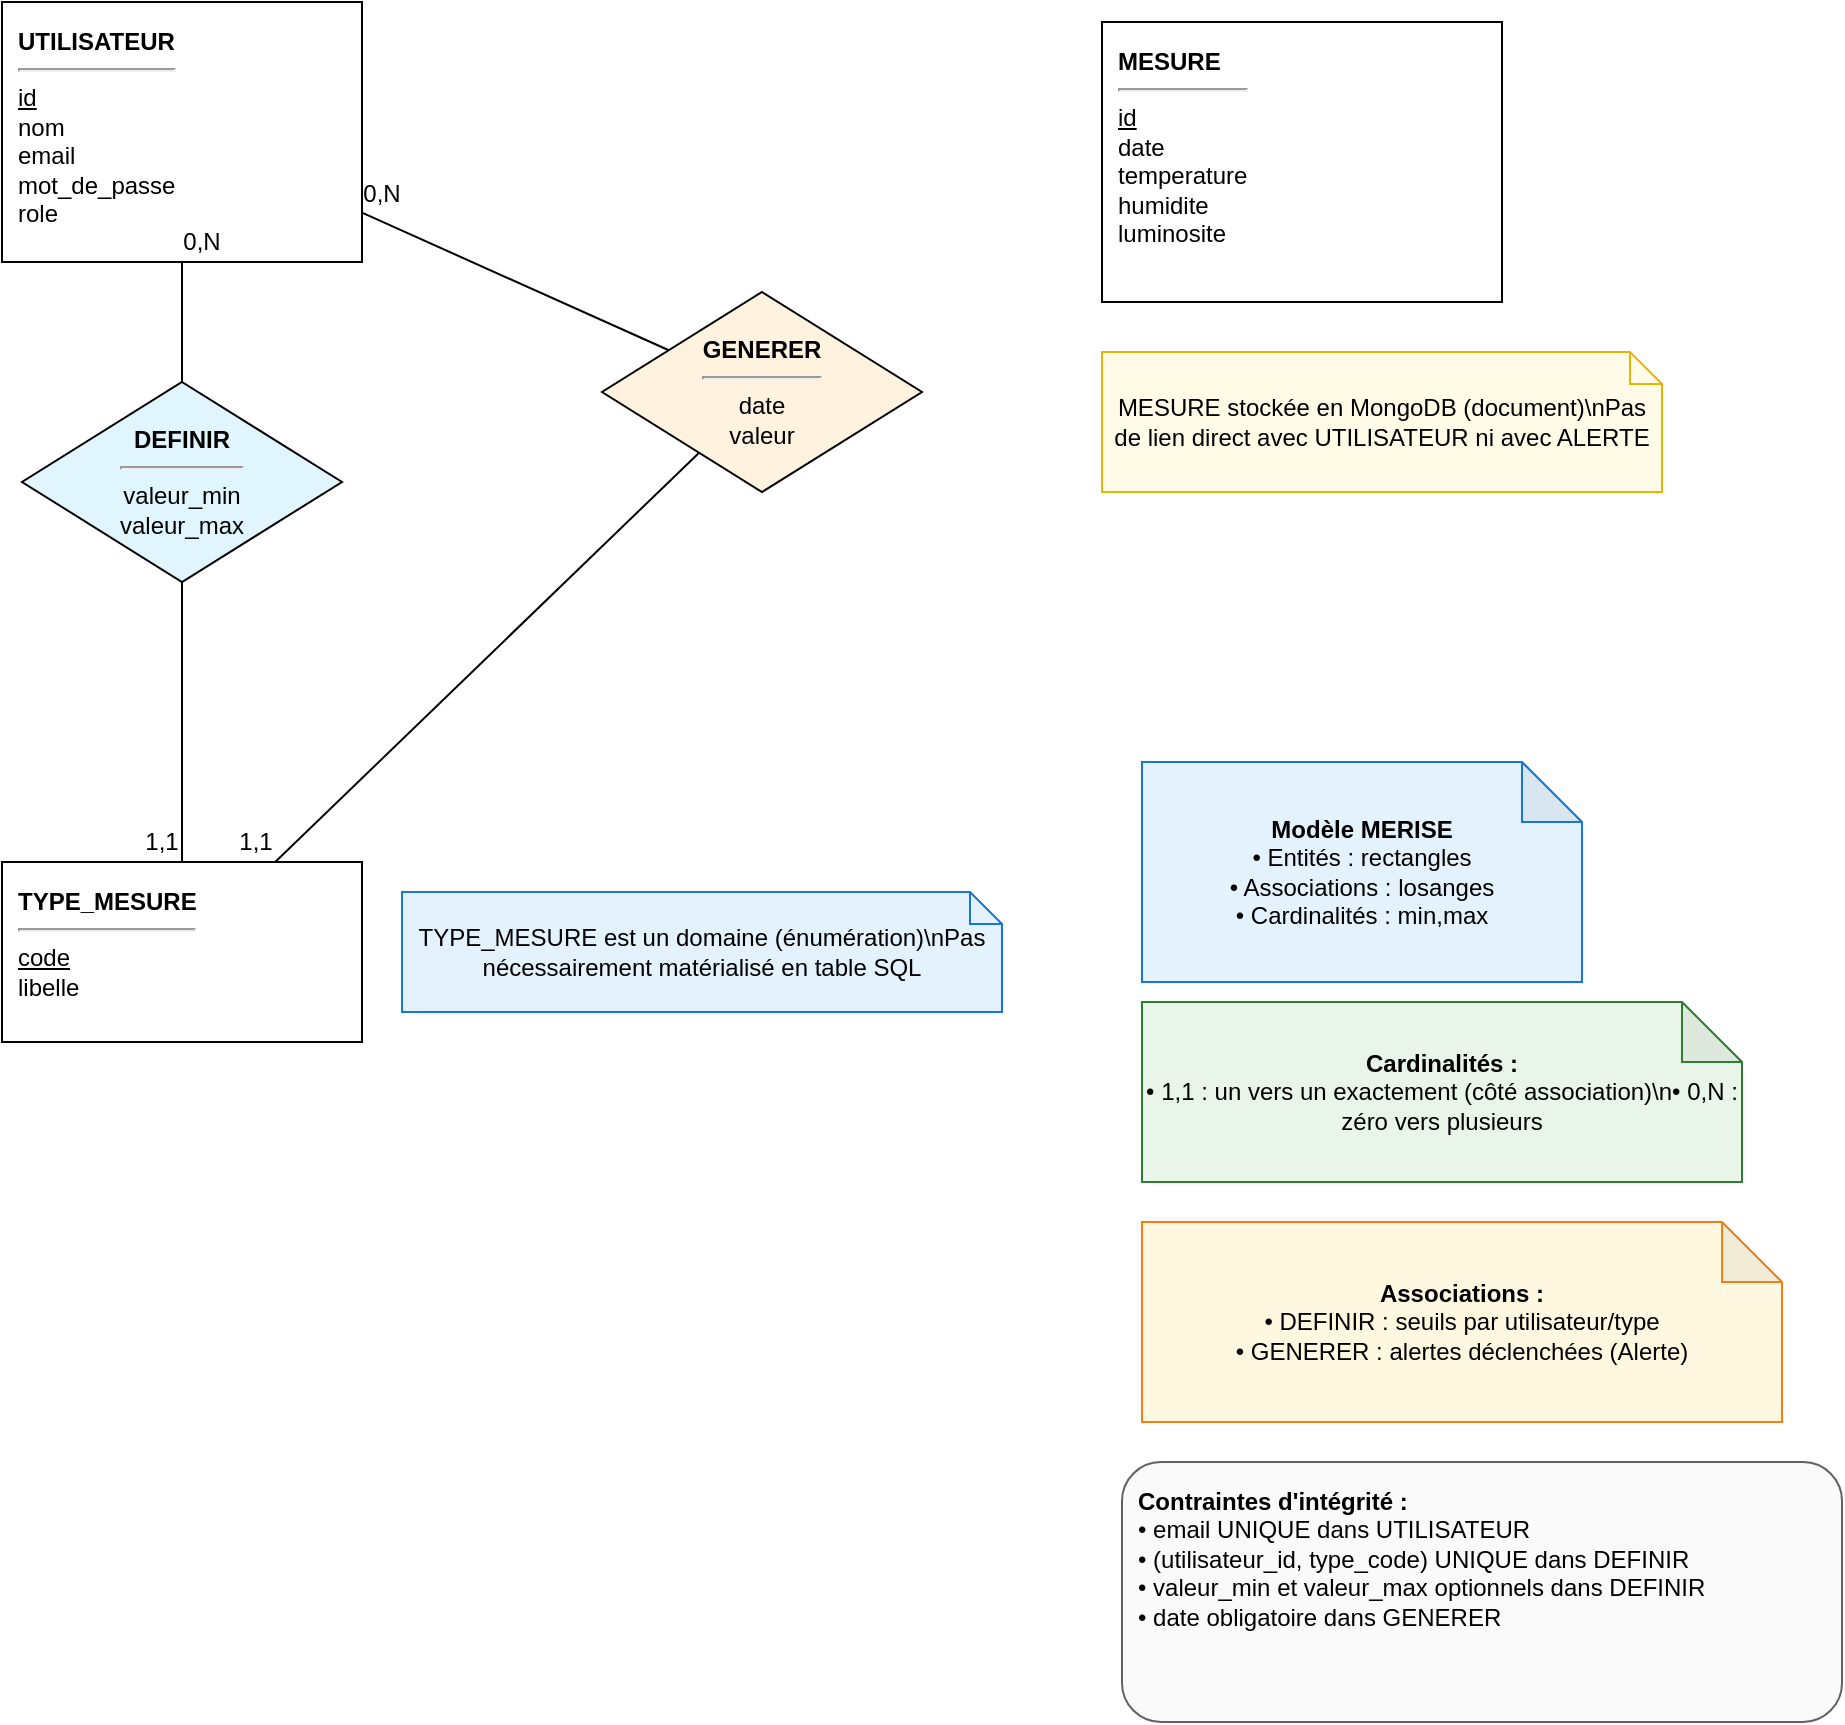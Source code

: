 <mxfile>
    <diagram id="mcd" name="MCD MERISE (Option A)">
        <mxGraphModel dx="653" dy="651" grid="1" gridSize="10" guides="1" tooltips="1" connect="1" arrows="1" fold="1" page="1" pageScale="1" pageWidth="1600" pageHeight="1200" math="0" shadow="0">
            <root>
                <mxCell id="0"/>
                <mxCell id="1" parent="0"/>
                <mxCell id="ent_utilisateur" value="&lt;b&gt;UTILISATEUR&lt;/b&gt;&lt;hr&gt;&lt;u&gt;id&lt;/u&gt;&lt;br&gt;nom&lt;br&gt;email&lt;br&gt;mot_de_passe&lt;br&gt;role" style="rounded=0;whiteSpace=wrap;html=1;fillColor=#ffffff;strokeColor=#000000;align=left;verticalAlign=top;spacing=8;" parent="1" vertex="1">
                    <mxGeometry x="80" y="80" width="180" height="130" as="geometry"/>
                </mxCell>
                <mxCell id="ent_type_mesure" value="&lt;b&gt;TYPE_MESURE&lt;/b&gt;&lt;hr&gt;&lt;u&gt;code&lt;/u&gt;&lt;br&gt;libelle" style="rounded=0;whiteSpace=wrap;html=1;fillColor=#ffffff;strokeColor=#000000;align=left;verticalAlign=top;spacing=8;" parent="1" vertex="1">
                    <mxGeometry x="80" y="510" width="180" height="90" as="geometry"/>
                </mxCell>
                <mxCell id="ent_mesure" value="&lt;b&gt;MESURE&lt;/b&gt;&lt;hr&gt;&lt;u&gt;id&lt;/u&gt;&lt;br&gt;date&lt;br&gt;temperature&lt;br&gt;humidite&lt;br&gt;luminosite" style="rounded=0;whiteSpace=wrap;html=1;fillColor=#ffffff;strokeColor=#000000;align=left;verticalAlign=top;spacing=8;" parent="1" vertex="1">
                    <mxGeometry x="630" y="90" width="200" height="140" as="geometry"/>
                </mxCell>
                <mxCell id="assoc_definir" value="&lt;b&gt;DEFINIR&lt;/b&gt;&lt;hr&gt;valeur_min&lt;br&gt;valeur_max" style="shape=rhombus;perimeter=rhombusPerimeter;whiteSpace=wrap;html=1;align=center;fillColor=#e1f5fe;strokeColor=#000000;" parent="1" vertex="1">
                    <mxGeometry x="90" y="270" width="160" height="100" as="geometry"/>
                </mxCell>
                <mxCell id="assoc_generer" value="&lt;b&gt;GENERER&lt;/b&gt;&lt;hr&gt;date&lt;br&gt;valeur" style="shape=rhombus;perimeter=rhombusPerimeter;whiteSpace=wrap;html=1;align=center;fillColor=#fff3e0;strokeColor=#000000;" parent="1" vertex="1">
                    <mxGeometry x="380" y="225" width="160" height="100" as="geometry"/>
                </mxCell>
                <mxCell id="rel_user_definir" style="endArrow=none;endFill=0;html=1;rounded=0;" parent="1" source="ent_utilisateur" target="assoc_definir" edge="1">
                    <mxGeometry relative="1" as="geometry"/>
                </mxCell>
                <mxCell id="lbl_user_definir" value="0,N" style="resizable=0;html=1;whiteSpace=wrap;align=center;verticalAlign=middle;" parent="rel_user_definir" vertex="1" connectable="0">
                    <mxGeometry x="-1" relative="1" as="geometry">
                        <mxPoint x="10" y="-10" as="offset"/>
                    </mxGeometry>
                </mxCell>
                <mxCell id="rel_definir_type" style="endArrow=none;endFill=0;html=1;rounded=0;" parent="1" source="assoc_definir" target="ent_type_mesure" edge="1">
                    <mxGeometry relative="1" as="geometry"/>
                </mxCell>
                <mxCell id="lbl_definir_type" value="1,1" style="resizable=0;html=1;whiteSpace=wrap;align=center;verticalAlign=middle;" parent="rel_definir_type" vertex="1" connectable="0">
                    <mxGeometry x="1" relative="1" as="geometry">
                        <mxPoint x="-10" y="-10" as="offset"/>
                    </mxGeometry>
                </mxCell>
                <mxCell id="rel_user_generer" style="endArrow=none;endFill=0;html=1;rounded=0;" parent="1" source="ent_utilisateur" target="assoc_generer" edge="1">
                    <mxGeometry relative="1" as="geometry"/>
                </mxCell>
                <mxCell id="lbl_user_generer" value="0,N" style="resizable=0;html=1;whiteSpace=wrap;align=center;verticalAlign=middle;" parent="rel_user_generer" vertex="1" connectable="0">
                    <mxGeometry x="-1" relative="1" as="geometry">
                        <mxPoint x="10" y="-10" as="offset"/>
                    </mxGeometry>
                </mxCell>
                <mxCell id="rel_generer_type" style="endArrow=none;endFill=0;html=1;rounded=0;" parent="1" source="assoc_generer" target="ent_type_mesure" edge="1">
                    <mxGeometry relative="1" as="geometry"/>
                </mxCell>
                <mxCell id="lbl_generer_type" value="1,1" style="resizable=0;html=1;whiteSpace=wrap;align=center;verticalAlign=middle;" parent="rel_generer_type" vertex="1" connectable="0">
                    <mxGeometry x="1" relative="1" as="geometry">
                        <mxPoint x="-10" y="-10" as="offset"/>
                    </mxGeometry>
                </mxCell>
                <mxCell id="note_merise" value="&lt;b&gt;Modèle MERISE&lt;/b&gt;&lt;br&gt;• Entités : rectangles&lt;br&gt;• Associations : losanges&lt;br&gt;• Cardinalités : min,max" style="shape=note;whiteSpace=wrap;html=1;backgroundOutline=1;darkOpacity=0.05;fillColor=#e3f2fd;strokeColor=#1976d2;" parent="1" vertex="1">
                    <mxGeometry x="650" y="460" width="220" height="110" as="geometry"/>
                </mxCell>
                <mxCell id="note_associations" value="&lt;b&gt;Associations :&lt;/b&gt;&lt;br&gt;• DEFINIR : seuils par utilisateur/type&lt;br&gt;• GENERER : alertes déclenchées (Alerte)" style="shape=note;whiteSpace=wrap;html=1;backgroundOutline=1;darkOpacity=0.05;fillColor=#fff8e1;strokeColor=#f57f17;" parent="1" vertex="1">
                    <mxGeometry x="650" y="690" width="320" height="100" as="geometry"/>
                </mxCell>
                <mxCell id="note_cardinalites" value="&lt;b&gt;Cardinalités :&lt;/b&gt;&lt;br&gt;• 1,1 : un vers un exactement (côté association)\n• 0,N : zéro vers plusieurs" style="shape=note;whiteSpace=wrap;html=1;backgroundOutline=1;darkOpacity=0.05;fillColor=#e8f5e8;strokeColor=#2e7d32;" parent="1" vertex="1">
                    <mxGeometry x="650" y="580" width="300" height="90" as="geometry"/>
                </mxCell>
                <mxCell id="note_mesure" value="MESURE stockée en MongoDB (document)\nPas de lien direct avec UTILISATEUR ni avec ALERTE" style="shape=note;whiteSpace=wrap;html=1;size=16;fillColor=#fffbe6;strokeColor=#eab308;" parent="1" vertex="1">
                    <mxGeometry x="630" y="255" width="280" height="70" as="geometry"/>
                </mxCell>
                <mxCell id="note_typemesure" value="TYPE_MESURE est un domaine (énumération)\nPas nécessairement matérialisé en table SQL" style="shape=note;whiteSpace=wrap;html=1;size=16;fillColor=#e3f2fd;strokeColor=#1976d2;" parent="1" vertex="1">
                    <mxGeometry x="280" y="525" width="300" height="60" as="geometry"/>
                </mxCell>
                <mxCell id="contraintes" value="&lt;b&gt;Contraintes d&#39;intégrité :&lt;/b&gt;&lt;br&gt;• email UNIQUE dans UTILISATEUR&lt;br&gt;• (utilisateur_id, type_code) UNIQUE dans DEFINIR&lt;br&gt;• valeur_min et valeur_max optionnels dans DEFINIR&lt;br&gt;• date obligatoire dans GENERER" style="rounded=1;whiteSpace=wrap;html=1;fillColor=#fafafa;strokeColor=#616161;align=left;verticalAlign=top;spacing=8;" parent="1" vertex="1">
                    <mxGeometry x="640" y="810" width="360" height="130" as="geometry"/>
                </mxCell>
            </root>
        </mxGraphModel>
    </diagram>
</mxfile>